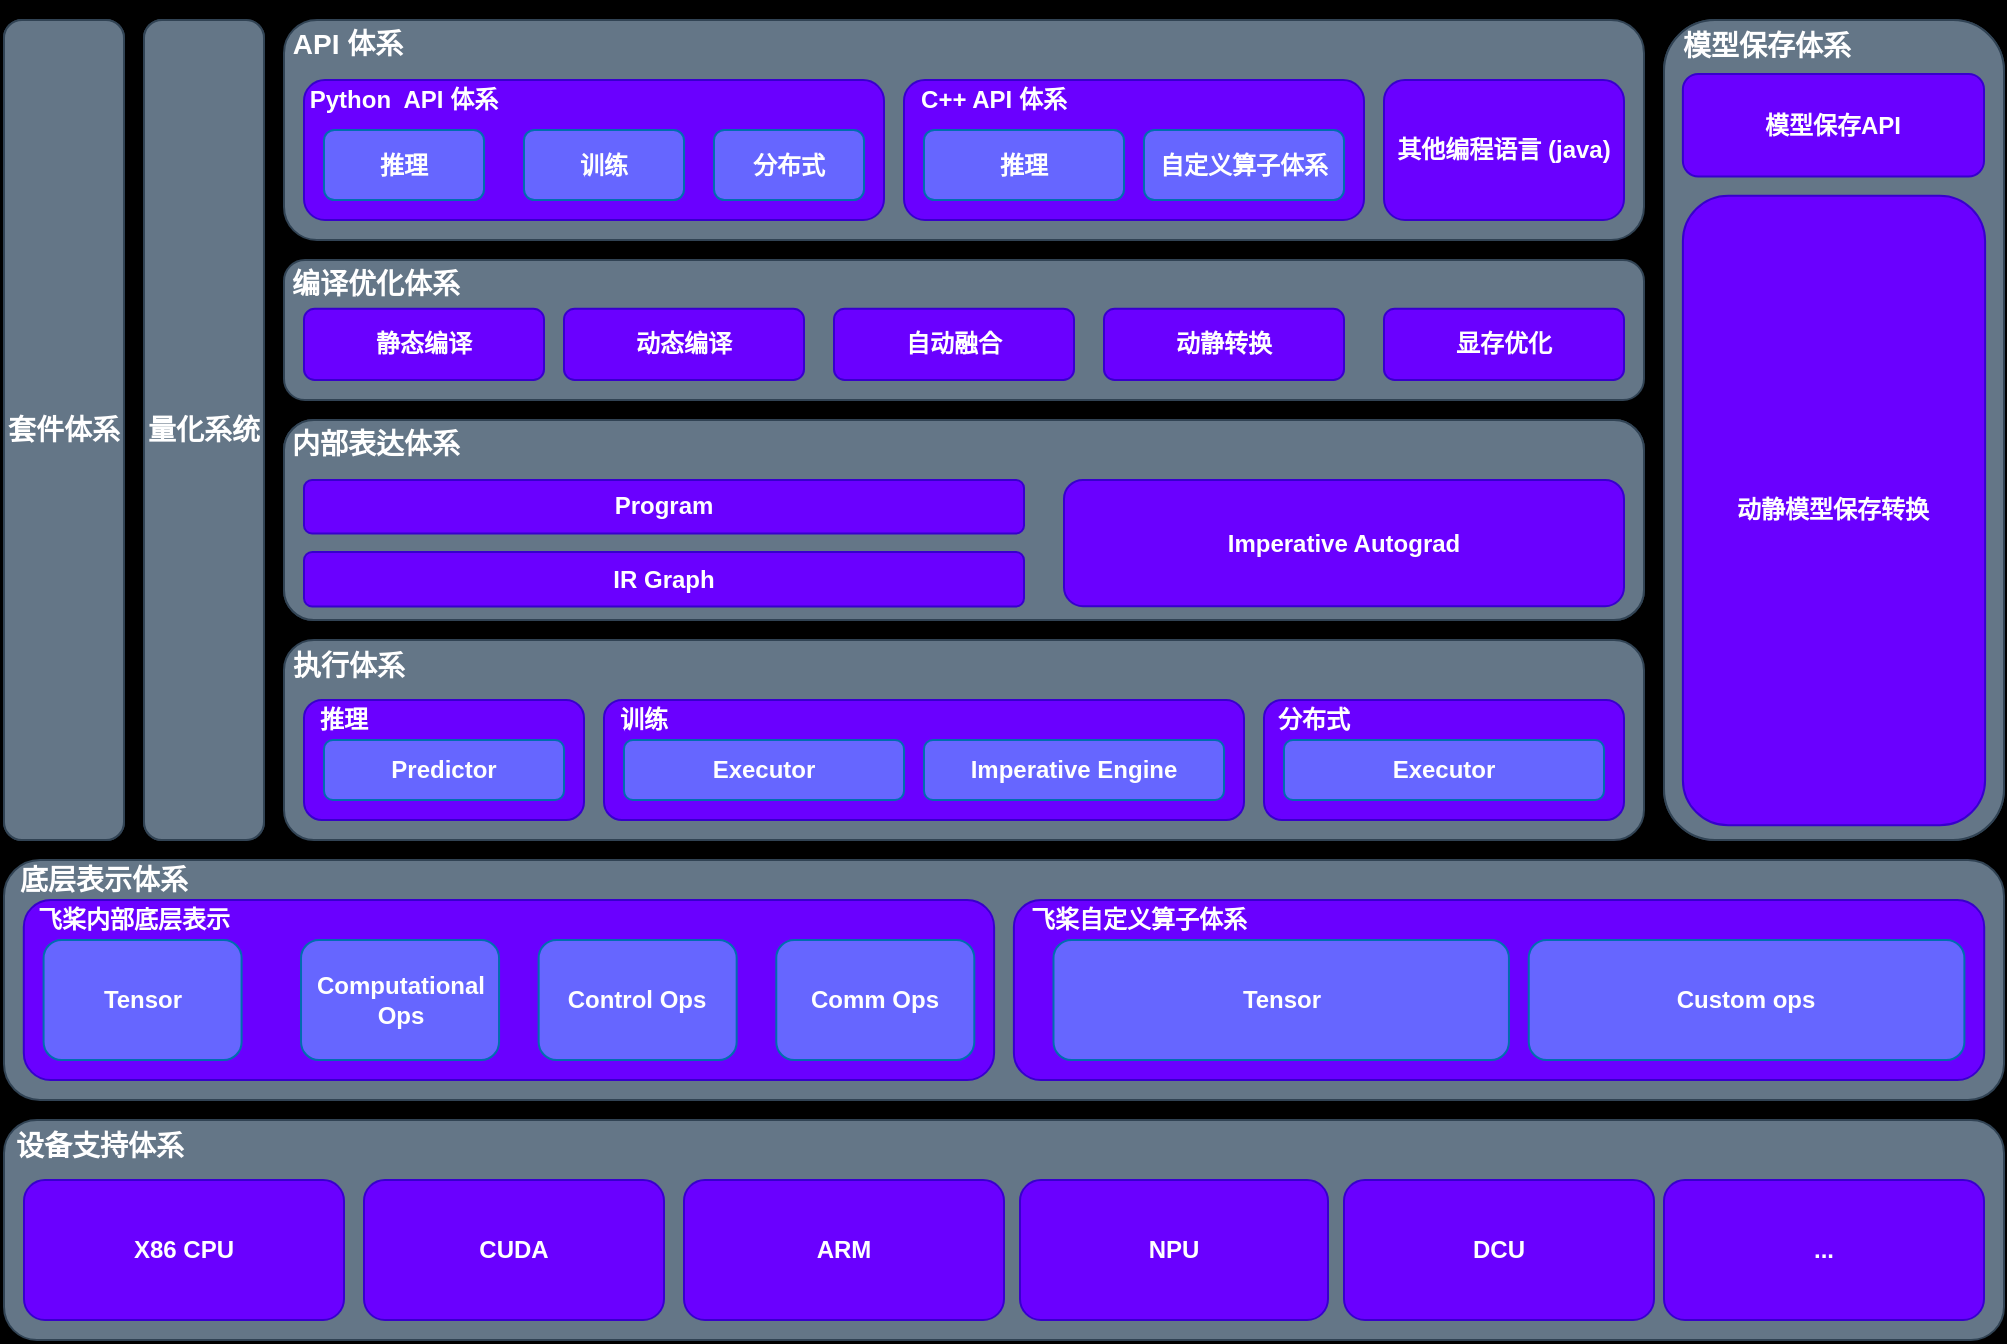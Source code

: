 <mxfile version="14.8.4" type="github">
  <diagram id="WoT5uaKJ-usMWFgP7Kun" name="Page-1">
    <mxGraphModel dx="2066" dy="769" grid="1" gridSize="10" guides="1" tooltips="1" connect="1" arrows="1" fold="1" page="1" pageScale="1" pageWidth="850" pageHeight="1100" background="#000000" math="0" shadow="0">
      <root>
        <mxCell id="0" />
        <mxCell id="1" parent="0" />
        <mxCell id="rd8PbmdwJ4o2iaEtj34t-1" value="" style="whiteSpace=wrap;html=1;fillColor=#647687;strokeColor=#314354;fontColor=#ffffff;rounded=1;" vertex="1" parent="1">
          <mxGeometry x="210" y="220" width="680" height="110" as="geometry" />
        </mxCell>
        <mxCell id="rd8PbmdwJ4o2iaEtj34t-2" value="API 体系" style="text;html=1;strokeColor=none;fillColor=none;align=center;verticalAlign=middle;whiteSpace=wrap;fontColor=#FFFFFF;fontStyle=1;fontSize=14;rounded=1;" vertex="1" parent="1">
          <mxGeometry x="212" y="222" width="60" height="20" as="geometry" />
        </mxCell>
        <mxCell id="rd8PbmdwJ4o2iaEtj34t-3" value="" style="whiteSpace=wrap;html=1;strokeColor=#3700CC;fontColor=#ffffff;fillColor=#6a00ff;rounded=1;" vertex="1" parent="1">
          <mxGeometry x="220" y="250" width="290" height="70" as="geometry" />
        </mxCell>
        <mxCell id="rd8PbmdwJ4o2iaEtj34t-4" value="" style="whiteSpace=wrap;html=1;strokeColor=#3700CC;fontColor=#ffffff;fillColor=#6a00ff;rounded=1;" vertex="1" parent="1">
          <mxGeometry x="520" y="250" width="230" height="70" as="geometry" />
        </mxCell>
        <mxCell id="rd8PbmdwJ4o2iaEtj34t-5" value="Python&amp;nbsp; API 体系" style="text;html=1;strokeColor=none;fillColor=none;align=center;verticalAlign=middle;whiteSpace=wrap;fontColor=#FFFFFF;fontStyle=1;rounded=1;" vertex="1" parent="1">
          <mxGeometry x="220" y="250" width="100" height="20" as="geometry" />
        </mxCell>
        <mxCell id="rd8PbmdwJ4o2iaEtj34t-6" value="C++ API 体系" style="text;html=1;strokeColor=none;fillColor=none;align=center;verticalAlign=middle;whiteSpace=wrap;fontColor=#FFFFFF;fontStyle=1;rounded=1;" vertex="1" parent="1">
          <mxGeometry x="520" y="250" width="90" height="20" as="geometry" />
        </mxCell>
        <mxCell id="rd8PbmdwJ4o2iaEtj34t-7" value="" style="whiteSpace=wrap;html=1;fillColor=#6a00ff;strokeColor=#3700CC;fontColor=#ffffff;rounded=1;" vertex="1" parent="1">
          <mxGeometry x="760" y="250" width="120" height="70" as="geometry" />
        </mxCell>
        <mxCell id="rd8PbmdwJ4o2iaEtj34t-8" value="其他编程语言 (java)" style="text;html=1;strokeColor=none;fillColor=none;align=center;verticalAlign=middle;whiteSpace=wrap;fontColor=#FFFFFF;fontStyle=1;rounded=1;" vertex="1" parent="1">
          <mxGeometry x="765" y="275" width="110" height="20" as="geometry" />
        </mxCell>
        <mxCell id="rd8PbmdwJ4o2iaEtj34t-9" value="推理" style="whiteSpace=wrap;html=1;strokeColor=#006EAF;fontColor=#ffffff;fillColor=#6666FF;fontStyle=1;rounded=1;" vertex="1" parent="1">
          <mxGeometry x="230" y="275" width="80" height="35" as="geometry" />
        </mxCell>
        <mxCell id="rd8PbmdwJ4o2iaEtj34t-10" value="训练" style="whiteSpace=wrap;html=1;strokeColor=#006EAF;fontColor=#ffffff;fillColor=#6666FF;fontStyle=1;rounded=1;" vertex="1" parent="1">
          <mxGeometry x="330" y="275" width="80" height="35" as="geometry" />
        </mxCell>
        <mxCell id="rd8PbmdwJ4o2iaEtj34t-11" value="分布式" style="whiteSpace=wrap;html=1;strokeColor=#006EAF;fontColor=#ffffff;fillColor=#6666FF;fontStyle=1;rounded=1;" vertex="1" parent="1">
          <mxGeometry x="425" y="275" width="75" height="35" as="geometry" />
        </mxCell>
        <mxCell id="rd8PbmdwJ4o2iaEtj34t-12" value="推理" style="whiteSpace=wrap;html=1;strokeColor=#006EAF;fontColor=#ffffff;fillColor=#6666FF;fontStyle=1;rounded=1;" vertex="1" parent="1">
          <mxGeometry x="530" y="275" width="100" height="35" as="geometry" />
        </mxCell>
        <mxCell id="rd8PbmdwJ4o2iaEtj34t-13" value="自定义算子体系" style="whiteSpace=wrap;html=1;strokeColor=#006EAF;fontColor=#ffffff;fillColor=#6666FF;fontStyle=1;rounded=1;" vertex="1" parent="1">
          <mxGeometry x="640" y="275" width="100" height="35" as="geometry" />
        </mxCell>
        <mxCell id="rd8PbmdwJ4o2iaEtj34t-48" value="" style="group;fillColor=#647687;strokeColor=#314354;fontColor=#ffffff;rounded=1;" vertex="1" connectable="0" parent="1">
          <mxGeometry x="900" y="220" width="170" height="410" as="geometry" />
        </mxCell>
        <mxCell id="rd8PbmdwJ4o2iaEtj34t-49" value="" style="whiteSpace=wrap;html=1;fillColor=#647687;strokeColor=#314354;fontColor=#ffffff;rounded=1;" vertex="1" parent="rd8PbmdwJ4o2iaEtj34t-48">
          <mxGeometry width="170" height="410" as="geometry" />
        </mxCell>
        <mxCell id="rd8PbmdwJ4o2iaEtj34t-50" value="模型保存体系" style="text;html=1;strokeColor=none;fillColor=none;align=center;verticalAlign=middle;whiteSpace=wrap;fontColor=#FFFFFF;fontStyle=1;fontSize=14;rounded=1;" vertex="1" parent="rd8PbmdwJ4o2iaEtj34t-48">
          <mxGeometry x="-24" y="-9.077" width="150.56" height="44.324" as="geometry" />
        </mxCell>
        <mxCell id="rd8PbmdwJ4o2iaEtj34t-52" value="&lt;b&gt;模型保存API&lt;/b&gt;" style="whiteSpace=wrap;html=1;fillColor=#6a00ff;strokeColor=#3700CC;fontColor=#ffffff;rounded=1;" vertex="1" parent="rd8PbmdwJ4o2iaEtj34t-48">
          <mxGeometry x="9.44" y="26.964" width="150.56" height="51.25" as="geometry" />
        </mxCell>
        <mxCell id="rd8PbmdwJ4o2iaEtj34t-53" value="&lt;b&gt;动静模型保存转换&lt;/b&gt;" style="whiteSpace=wrap;html=1;fillColor=#6a00ff;strokeColor=#3700CC;fontColor=#ffffff;rounded=1;" vertex="1" parent="rd8PbmdwJ4o2iaEtj34t-48">
          <mxGeometry x="9.44" y="87.857" width="151.11" height="314.821" as="geometry" />
        </mxCell>
        <mxCell id="rd8PbmdwJ4o2iaEtj34t-61" value="" style="group;fillColor=#647687;strokeColor=#314354;fontColor=#ffffff;rounded=1;" vertex="1" connectable="0" parent="1">
          <mxGeometry x="140" y="220" width="60" height="410" as="geometry" />
        </mxCell>
        <mxCell id="rd8PbmdwJ4o2iaEtj34t-62" value="&lt;font style=&quot;font-size: 14px&quot;&gt;&lt;b&gt;量化系统&lt;/b&gt;&lt;/font&gt;" style="whiteSpace=wrap;html=1;fillColor=#647687;strokeColor=#314354;fontColor=#ffffff;rounded=1;" vertex="1" parent="rd8PbmdwJ4o2iaEtj34t-61">
          <mxGeometry width="60" height="410" as="geometry" />
        </mxCell>
        <mxCell id="rd8PbmdwJ4o2iaEtj34t-63" value="" style="whiteSpace=wrap;html=1;fillColor=#647687;strokeColor=#314354;fontColor=#ffffff;rounded=1;" vertex="1" parent="1">
          <mxGeometry x="70" y="770" width="1000" height="110" as="geometry" />
        </mxCell>
        <mxCell id="rd8PbmdwJ4o2iaEtj34t-64" value="X86 CPU" style="whiteSpace=wrap;html=1;fillColor=#6a00ff;strokeColor=#3700CC;fontColor=#ffffff;fontStyle=1;rounded=1;" vertex="1" parent="1">
          <mxGeometry x="80" y="800" width="160" height="70" as="geometry" />
        </mxCell>
        <mxCell id="rd8PbmdwJ4o2iaEtj34t-65" value="CUDA" style="whiteSpace=wrap;html=1;fillColor=#6a00ff;strokeColor=#3700CC;fontColor=#ffffff;fontStyle=1;rounded=1;" vertex="1" parent="1">
          <mxGeometry x="250" y="800" width="150" height="70" as="geometry" />
        </mxCell>
        <mxCell id="rd8PbmdwJ4o2iaEtj34t-66" value="ARM" style="whiteSpace=wrap;html=1;fillColor=#6a00ff;strokeColor=#3700CC;fontColor=#ffffff;fontStyle=1;rounded=1;" vertex="1" parent="1">
          <mxGeometry x="410" y="800" width="160" height="70" as="geometry" />
        </mxCell>
        <mxCell id="rd8PbmdwJ4o2iaEtj34t-67" value="NPU" style="whiteSpace=wrap;html=1;fillColor=#6a00ff;strokeColor=#3700CC;fontColor=#ffffff;fontStyle=1;rounded=1;" vertex="1" parent="1">
          <mxGeometry x="578" y="800" width="154" height="70" as="geometry" />
        </mxCell>
        <mxCell id="rd8PbmdwJ4o2iaEtj34t-68" value="DCU" style="whiteSpace=wrap;html=1;fillColor=#6a00ff;strokeColor=#3700CC;fontColor=#ffffff;fontStyle=1;rounded=1;" vertex="1" parent="1">
          <mxGeometry x="740" y="800" width="155" height="70" as="geometry" />
        </mxCell>
        <mxCell id="rd8PbmdwJ4o2iaEtj34t-69" value="..." style="whiteSpace=wrap;html=1;fillColor=#6a00ff;strokeColor=#3700CC;fontColor=#ffffff;fontStyle=1;rounded=1;" vertex="1" parent="1">
          <mxGeometry x="900" y="800" width="160" height="70" as="geometry" />
        </mxCell>
        <mxCell id="rd8PbmdwJ4o2iaEtj34t-70" value="设备支持体系" style="text;html=1;strokeColor=none;fillColor=none;align=center;verticalAlign=middle;whiteSpace=wrap;fontColor=#FFFFFF;fontStyle=1;fontSize=14;rounded=1;" vertex="1" parent="1">
          <mxGeometry x="68" y="773" width="100" height="20" as="geometry" />
        </mxCell>
        <mxCell id="rd8PbmdwJ4o2iaEtj34t-71" value="" style="group;fillColor=#647687;strokeColor=#314354;fontColor=#ffffff;rounded=1;" vertex="1" connectable="0" parent="1">
          <mxGeometry x="70" y="220" width="60" height="410" as="geometry" />
        </mxCell>
        <mxCell id="rd8PbmdwJ4o2iaEtj34t-72" value="&lt;font style=&quot;font-size: 14px&quot;&gt;&lt;b&gt;套件体系&lt;/b&gt;&lt;/font&gt;" style="whiteSpace=wrap;html=1;fillColor=#647687;strokeColor=#314354;fontColor=#ffffff;rounded=1;" vertex="1" parent="rd8PbmdwJ4o2iaEtj34t-71">
          <mxGeometry width="60" height="410" as="geometry" />
        </mxCell>
        <mxCell id="rd8PbmdwJ4o2iaEtj34t-79" value="" style="group;fillColor=#647687;strokeColor=#314354;fontColor=#ffffff;rounded=1;" vertex="1" connectable="0" parent="1">
          <mxGeometry x="210" y="420" width="680" height="100" as="geometry" />
        </mxCell>
        <mxCell id="rd8PbmdwJ4o2iaEtj34t-26" value="" style="whiteSpace=wrap;html=1;fillColor=#647687;strokeColor=#314354;fontColor=#ffffff;rounded=1;" vertex="1" parent="rd8PbmdwJ4o2iaEtj34t-79">
          <mxGeometry width="680" height="100" as="geometry" />
        </mxCell>
        <mxCell id="rd8PbmdwJ4o2iaEtj34t-27" value="内部表达体系" style="text;html=1;strokeColor=none;fillColor=none;align=center;verticalAlign=middle;whiteSpace=wrap;fontColor=#FFFFFF;fontStyle=1;fontSize=14;rounded=1;" vertex="1" parent="rd8PbmdwJ4o2iaEtj34t-79">
          <mxGeometry x="-14" y="3" width="120" height="18.75" as="geometry" />
        </mxCell>
        <mxCell id="rd8PbmdwJ4o2iaEtj34t-35" value="Program" style="whiteSpace=wrap;html=1;fillColor=#6a00ff;strokeColor=#3700CC;fontColor=#ffffff;fontStyle=1;rounded=1;" vertex="1" parent="rd8PbmdwJ4o2iaEtj34t-79">
          <mxGeometry x="10" y="30.005" width="360" height="26.709" as="geometry" />
        </mxCell>
        <mxCell id="rd8PbmdwJ4o2iaEtj34t-36" style="edgeStyle=orthogonalEdgeStyle;orthogonalLoop=1;jettySize=auto;html=1;exitX=0.5;exitY=1;exitDx=0;exitDy=0;" edge="1" parent="rd8PbmdwJ4o2iaEtj34t-79" source="rd8PbmdwJ4o2iaEtj34t-26" target="rd8PbmdwJ4o2iaEtj34t-26">
          <mxGeometry relative="1" as="geometry" />
        </mxCell>
        <mxCell id="rd8PbmdwJ4o2iaEtj34t-37" value="Imperative Autograd" style="whiteSpace=wrap;html=1;fillColor=#6a00ff;strokeColor=#3700CC;fontColor=#ffffff;fontStyle=1;rounded=1;" vertex="1" parent="rd8PbmdwJ4o2iaEtj34t-79">
          <mxGeometry x="390" y="30" width="280" height="63.07" as="geometry" />
        </mxCell>
        <mxCell id="rd8PbmdwJ4o2iaEtj34t-39" value="IR Graph" style="whiteSpace=wrap;html=1;fillColor=#6a00ff;strokeColor=#3700CC;fontColor=#ffffff;fontStyle=1;rounded=1;" vertex="1" parent="rd8PbmdwJ4o2iaEtj34t-79">
          <mxGeometry x="10" y="65.995" width="360" height="27.273" as="geometry" />
        </mxCell>
        <mxCell id="rd8PbmdwJ4o2iaEtj34t-96" value="" style="group;rounded=1;" vertex="1" connectable="0" parent="1">
          <mxGeometry x="70" y="640" width="1000" height="120" as="geometry" />
        </mxCell>
        <mxCell id="rd8PbmdwJ4o2iaEtj34t-47" value="" style="whiteSpace=wrap;html=1;fillColor=#647687;strokeColor=#314354;fontColor=#ffffff;rounded=1;" vertex="1" parent="rd8PbmdwJ4o2iaEtj34t-96">
          <mxGeometry width="1000" height="120" as="geometry" />
        </mxCell>
        <mxCell id="rd8PbmdwJ4o2iaEtj34t-54" value="底层表示体系" style="text;html=1;strokeColor=none;fillColor=none;align=center;verticalAlign=middle;whiteSpace=wrap;fontColor=#FFFFFF;fontStyle=1;fontSize=14;rounded=1;" vertex="1" parent="rd8PbmdwJ4o2iaEtj34t-96">
          <mxGeometry width="100" height="20" as="geometry" />
        </mxCell>
        <mxCell id="rd8PbmdwJ4o2iaEtj34t-57" value="" style="whiteSpace=wrap;html=1;fillColor=#6a00ff;strokeColor=#3700CC;fontColor=#ffffff;rounded=1;" vertex="1" parent="rd8PbmdwJ4o2iaEtj34t-96">
          <mxGeometry x="9.901" y="20" width="485.149" height="90" as="geometry" />
        </mxCell>
        <mxCell id="rd8PbmdwJ4o2iaEtj34t-58" value="" style="whiteSpace=wrap;html=1;strokeColor=#3700CC;fontColor=#ffffff;fillColor=#6a00ff;rounded=1;" vertex="1" parent="rd8PbmdwJ4o2iaEtj34t-96">
          <mxGeometry x="504.95" y="20" width="485.149" height="90" as="geometry" />
        </mxCell>
        <mxCell id="rd8PbmdwJ4o2iaEtj34t-97" value="飞桨内部底层表示" style="text;html=1;strokeColor=none;fillColor=none;align=center;verticalAlign=middle;whiteSpace=wrap;fontColor=#FFFFFF;fontStyle=1;rounded=1;" vertex="1" parent="rd8PbmdwJ4o2iaEtj34t-96">
          <mxGeometry x="9.9" y="20" width="110.1" height="20" as="geometry" />
        </mxCell>
        <mxCell id="rd8PbmdwJ4o2iaEtj34t-98" value="Tensor" style="whiteSpace=wrap;html=1;strokeColor=#006EAF;fontColor=#ffffff;fillColor=#6666FF;fontStyle=1;rounded=1;" vertex="1" parent="rd8PbmdwJ4o2iaEtj34t-96">
          <mxGeometry x="19.802" y="40" width="99.01" height="60" as="geometry" />
        </mxCell>
        <mxCell id="rd8PbmdwJ4o2iaEtj34t-99" value="Computational Ops" style="whiteSpace=wrap;html=1;strokeColor=#006EAF;fontColor=#ffffff;fillColor=#6666FF;fontStyle=1;rounded=1;" vertex="1" parent="rd8PbmdwJ4o2iaEtj34t-96">
          <mxGeometry x="148.515" y="40" width="99.01" height="60" as="geometry" />
        </mxCell>
        <mxCell id="rd8PbmdwJ4o2iaEtj34t-100" value="Control Ops" style="whiteSpace=wrap;html=1;strokeColor=#006EAF;fontColor=#ffffff;fillColor=#6666FF;fontStyle=1;rounded=1;" vertex="1" parent="rd8PbmdwJ4o2iaEtj34t-96">
          <mxGeometry x="267.327" y="40" width="99.01" height="60" as="geometry" />
        </mxCell>
        <mxCell id="rd8PbmdwJ4o2iaEtj34t-101" value="Comm Ops" style="whiteSpace=wrap;html=1;strokeColor=#006EAF;fontColor=#ffffff;fillColor=#6666FF;fontStyle=1;rounded=1;" vertex="1" parent="rd8PbmdwJ4o2iaEtj34t-96">
          <mxGeometry x="386.139" y="40" width="99.01" height="60" as="geometry" />
        </mxCell>
        <mxCell id="rd8PbmdwJ4o2iaEtj34t-102" value="飞桨自定义算子体系" style="text;html=1;strokeColor=none;fillColor=none;align=center;verticalAlign=middle;whiteSpace=wrap;fontColor=#FFFFFF;fontStyle=1;rounded=1;" vertex="1" parent="rd8PbmdwJ4o2iaEtj34t-96">
          <mxGeometry x="504.95" y="20" width="125.05" height="20" as="geometry" />
        </mxCell>
        <mxCell id="rd8PbmdwJ4o2iaEtj34t-103" value="Tensor" style="whiteSpace=wrap;html=1;strokeColor=#006EAF;fontColor=#ffffff;fillColor=#6666FF;fontStyle=1;rounded=1;" vertex="1" parent="rd8PbmdwJ4o2iaEtj34t-96">
          <mxGeometry x="524.752" y="40" width="227.723" height="60" as="geometry" />
        </mxCell>
        <mxCell id="rd8PbmdwJ4o2iaEtj34t-104" value="Custom ops" style="whiteSpace=wrap;html=1;strokeColor=#006EAF;fontColor=#ffffff;fillColor=#6666FF;fontStyle=1;rounded=1;" vertex="1" parent="rd8PbmdwJ4o2iaEtj34t-96">
          <mxGeometry x="762.376" y="40" width="217.822" height="60" as="geometry" />
        </mxCell>
        <mxCell id="rd8PbmdwJ4o2iaEtj34t-122" value="" style="group;rounded=1;" vertex="1" connectable="0" parent="1">
          <mxGeometry x="210" y="530" width="680" height="100" as="geometry" />
        </mxCell>
        <mxCell id="rd8PbmdwJ4o2iaEtj34t-14" value="" style="whiteSpace=wrap;html=1;fillColor=#647687;strokeColor=#314354;fontColor=#ffffff;rounded=1;" vertex="1" parent="rd8PbmdwJ4o2iaEtj34t-122">
          <mxGeometry width="680" height="100" as="geometry" />
        </mxCell>
        <mxCell id="rd8PbmdwJ4o2iaEtj34t-15" value="执行体系&amp;nbsp;" style="text;html=1;strokeColor=none;fillColor=none;align=center;verticalAlign=middle;whiteSpace=wrap;fontColor=#FFFFFF;fontStyle=1;fontSize=14;rounded=1;" vertex="1" parent="rd8PbmdwJ4o2iaEtj34t-122">
          <mxGeometry x="2" y="3" width="65" height="20" as="geometry" />
        </mxCell>
        <mxCell id="rd8PbmdwJ4o2iaEtj34t-16" value="" style="whiteSpace=wrap;html=1;fillColor=#6a00ff;strokeColor=#3700CC;fontColor=#ffffff;rounded=1;" vertex="1" parent="rd8PbmdwJ4o2iaEtj34t-122">
          <mxGeometry x="10" y="30" width="140" height="60" as="geometry" />
        </mxCell>
        <mxCell id="rd8PbmdwJ4o2iaEtj34t-17" value="推理" style="text;html=1;strokeColor=none;fillColor=none;align=center;verticalAlign=middle;whiteSpace=wrap;fontColor=#FFFFFF;fontStyle=1;rounded=1;" vertex="1" parent="rd8PbmdwJ4o2iaEtj34t-122">
          <mxGeometry x="10" y="30" width="40" height="20" as="geometry" />
        </mxCell>
        <mxCell id="rd8PbmdwJ4o2iaEtj34t-18" value="Predictor" style="whiteSpace=wrap;html=1;strokeColor=#006EAF;fontColor=#ffffff;fillColor=#6666FF;fontStyle=1;rounded=1;" vertex="1" parent="rd8PbmdwJ4o2iaEtj34t-122">
          <mxGeometry x="20" y="50" width="120" height="30" as="geometry" />
        </mxCell>
        <mxCell id="rd8PbmdwJ4o2iaEtj34t-19" value="" style="whiteSpace=wrap;html=1;fillColor=#6a00ff;strokeColor=#3700CC;fontColor=#ffffff;rounded=1;" vertex="1" parent="rd8PbmdwJ4o2iaEtj34t-122">
          <mxGeometry x="160" y="30" width="320" height="60" as="geometry" />
        </mxCell>
        <mxCell id="rd8PbmdwJ4o2iaEtj34t-20" value="训练" style="text;html=1;strokeColor=none;fillColor=none;align=center;verticalAlign=middle;whiteSpace=wrap;fontColor=#FFFFFF;fontStyle=1;rounded=1;" vertex="1" parent="rd8PbmdwJ4o2iaEtj34t-122">
          <mxGeometry x="160" y="30" width="40" height="20" as="geometry" />
        </mxCell>
        <mxCell id="rd8PbmdwJ4o2iaEtj34t-21" value="" style="whiteSpace=wrap;html=1;fillColor=#6a00ff;strokeColor=#3700CC;fontColor=#ffffff;rounded=1;" vertex="1" parent="rd8PbmdwJ4o2iaEtj34t-122">
          <mxGeometry x="490" y="30" width="180" height="60" as="geometry" />
        </mxCell>
        <mxCell id="rd8PbmdwJ4o2iaEtj34t-23" value="Imperative Engine" style="whiteSpace=wrap;html=1;strokeColor=#006EAF;fontColor=#ffffff;fillColor=#6666FF;fontStyle=1;rounded=1;" vertex="1" parent="rd8PbmdwJ4o2iaEtj34t-122">
          <mxGeometry x="320" y="50" width="150" height="30" as="geometry" />
        </mxCell>
        <mxCell id="rd8PbmdwJ4o2iaEtj34t-24" value="Executor" style="whiteSpace=wrap;html=1;strokeColor=#006EAF;fontColor=#ffffff;fillColor=#6666FF;fontStyle=1;rounded=1;" vertex="1" parent="rd8PbmdwJ4o2iaEtj34t-122">
          <mxGeometry x="170" y="50" width="140" height="30" as="geometry" />
        </mxCell>
        <mxCell id="rd8PbmdwJ4o2iaEtj34t-25" value="分布式" style="text;html=1;strokeColor=none;fillColor=none;align=center;verticalAlign=middle;whiteSpace=wrap;fontColor=#FFFFFF;fontStyle=1;rounded=1;" vertex="1" parent="rd8PbmdwJ4o2iaEtj34t-122">
          <mxGeometry x="490" y="30" width="50" height="20" as="geometry" />
        </mxCell>
        <mxCell id="rd8PbmdwJ4o2iaEtj34t-77" value="Executor" style="whiteSpace=wrap;html=1;strokeColor=#006EAF;fontColor=#ffffff;fillColor=#6666FF;fontStyle=1;rounded=1;" vertex="1" parent="rd8PbmdwJ4o2iaEtj34t-122">
          <mxGeometry x="500" y="50" width="160" height="30" as="geometry" />
        </mxCell>
        <mxCell id="rd8PbmdwJ4o2iaEtj34t-123" value="" style="group;rounded=1;" vertex="1" connectable="0" parent="1">
          <mxGeometry x="200" y="340" width="690" height="70" as="geometry" />
        </mxCell>
        <mxCell id="rd8PbmdwJ4o2iaEtj34t-81" value="" style="whiteSpace=wrap;html=1;fillColor=#647687;strokeColor=#314354;fontColor=#ffffff;rounded=1;" vertex="1" parent="rd8PbmdwJ4o2iaEtj34t-123">
          <mxGeometry x="10" width="680" height="70" as="geometry" />
        </mxCell>
        <mxCell id="rd8PbmdwJ4o2iaEtj34t-82" value="编译优化体系" style="text;html=1;strokeColor=none;fillColor=none;align=center;verticalAlign=middle;whiteSpace=wrap;fontColor=#FFFFFF;fontStyle=1;fontSize=14;rounded=1;" vertex="1" parent="rd8PbmdwJ4o2iaEtj34t-123">
          <mxGeometry x="1" width="110" height="24.38" as="geometry" />
        </mxCell>
        <mxCell id="rd8PbmdwJ4o2iaEtj34t-83" value="静态编译" style="whiteSpace=wrap;html=1;fillColor=#6a00ff;strokeColor=#3700CC;fontColor=#ffffff;fontStyle=1;rounded=1;" vertex="1" parent="rd8PbmdwJ4o2iaEtj34t-123">
          <mxGeometry x="20" y="24.38" width="120" height="35.62" as="geometry" />
        </mxCell>
        <mxCell id="rd8PbmdwJ4o2iaEtj34t-92" value="自动融合" style="whiteSpace=wrap;html=1;fillColor=#6a00ff;strokeColor=#3700CC;fontColor=#ffffff;fontStyle=1;rounded=1;" vertex="1" parent="rd8PbmdwJ4o2iaEtj34t-123">
          <mxGeometry x="285" y="24.38" width="120" height="35.62" as="geometry" />
        </mxCell>
        <mxCell id="rd8PbmdwJ4o2iaEtj34t-91" value="动静转换" style="whiteSpace=wrap;html=1;fillColor=#6a00ff;strokeColor=#3700CC;fontColor=#ffffff;fontStyle=1;rounded=1;" vertex="1" parent="rd8PbmdwJ4o2iaEtj34t-123">
          <mxGeometry x="420" y="24.38" width="120" height="35.62" as="geometry" />
        </mxCell>
        <mxCell id="rd8PbmdwJ4o2iaEtj34t-90" value="显存优化" style="whiteSpace=wrap;html=1;fillColor=#6a00ff;strokeColor=#3700CC;fontColor=#ffffff;fontStyle=1;rounded=1;" vertex="1" parent="rd8PbmdwJ4o2iaEtj34t-123">
          <mxGeometry x="560" y="24.38" width="120" height="35.62" as="geometry" />
        </mxCell>
        <mxCell id="rd8PbmdwJ4o2iaEtj34t-89" value="动态编译" style="whiteSpace=wrap;html=1;fillColor=#6a00ff;strokeColor=#3700CC;fontColor=#ffffff;fontStyle=1;rounded=1;" vertex="1" parent="rd8PbmdwJ4o2iaEtj34t-123">
          <mxGeometry x="150" y="24.38" width="120" height="35.62" as="geometry" />
        </mxCell>
        <mxCell id="rd8PbmdwJ4o2iaEtj34t-84" style="edgeStyle=orthogonalEdgeStyle;orthogonalLoop=1;jettySize=auto;html=1;exitX=0.5;exitY=1;exitDx=0;exitDy=0;" edge="1" parent="rd8PbmdwJ4o2iaEtj34t-123" source="rd8PbmdwJ4o2iaEtj34t-81" target="rd8PbmdwJ4o2iaEtj34t-81">
          <mxGeometry x="210" y="450" as="geometry" />
        </mxCell>
      </root>
    </mxGraphModel>
  </diagram>
</mxfile>

